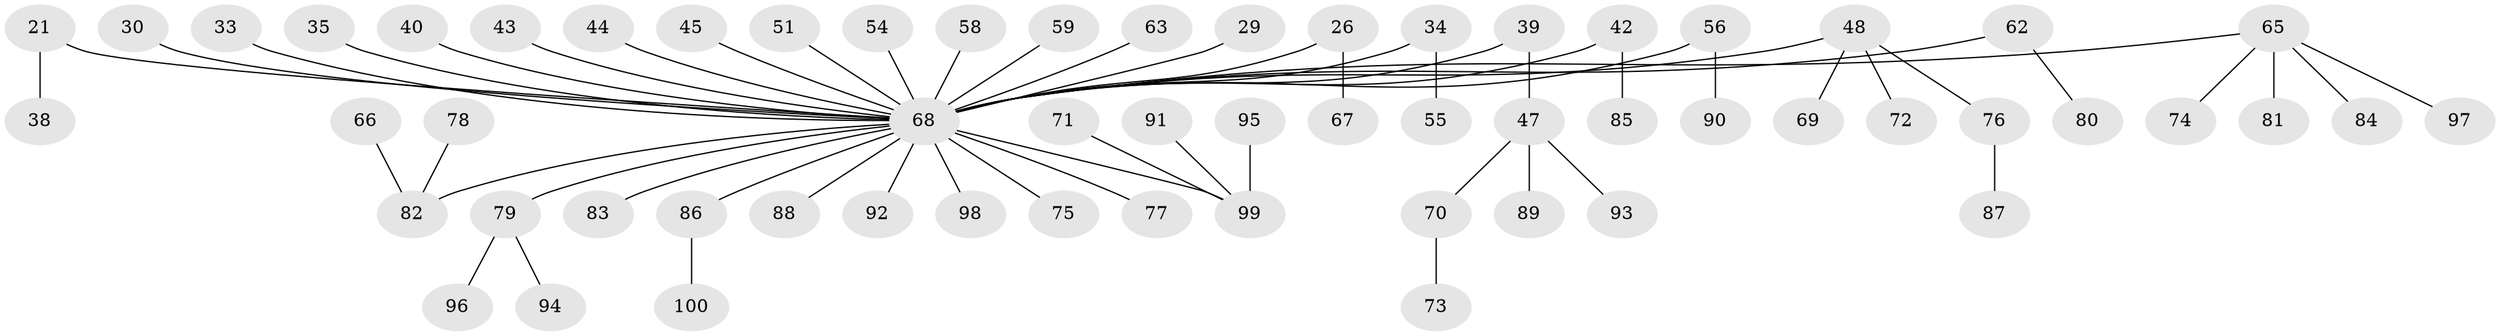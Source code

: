// original degree distribution, {5: 0.03, 3: 0.15, 7: 0.02, 2: 0.22, 4: 0.04, 1: 0.52, 6: 0.02}
// Generated by graph-tools (version 1.1) at 2025/55/03/04/25 21:55:43]
// undirected, 60 vertices, 59 edges
graph export_dot {
graph [start="1"]
  node [color=gray90,style=filled];
  21;
  26;
  29;
  30;
  33;
  34 [super="+31"];
  35;
  38;
  39;
  40;
  42;
  43;
  44;
  45;
  47;
  48 [super="+13"];
  51;
  54;
  55;
  56 [super="+46+41"];
  58;
  59;
  62;
  63;
  65 [super="+16+18"];
  66;
  67;
  68 [super="+6+8+9+22+61+10+12+24+49"];
  69;
  70;
  71;
  72;
  73;
  74;
  75;
  76 [super="+28"];
  77;
  78;
  79 [super="+50"];
  80;
  81;
  82 [super="+52+53+64"];
  83;
  84;
  85;
  86;
  87;
  88;
  89;
  90;
  91;
  92;
  93;
  94;
  95;
  96;
  97;
  98;
  99 [super="+60"];
  100;
  21 -- 38;
  21 -- 68;
  26 -- 67;
  26 -- 68;
  29 -- 68;
  30 -- 68;
  33 -- 68;
  34 -- 55;
  34 -- 68;
  35 -- 68;
  39 -- 47;
  39 -- 68;
  40 -- 68;
  42 -- 85;
  42 -- 68;
  43 -- 68;
  44 -- 68;
  45 -- 68;
  47 -- 70;
  47 -- 89;
  47 -- 93;
  48 -- 68;
  48 -- 69;
  48 -- 72;
  48 -- 76;
  51 -- 68;
  54 -- 68;
  56 -- 90;
  56 -- 68;
  58 -- 68;
  59 -- 68;
  62 -- 80;
  62 -- 68;
  63 -- 68;
  65 -- 74;
  65 -- 81;
  65 -- 84;
  65 -- 68;
  65 -- 97;
  66 -- 82;
  68 -- 83;
  68 -- 86;
  68 -- 92;
  68 -- 98;
  68 -- 77;
  68 -- 75;
  68 -- 79;
  68 -- 82;
  68 -- 88;
  68 -- 99;
  70 -- 73;
  71 -- 99;
  76 -- 87;
  78 -- 82;
  79 -- 94;
  79 -- 96;
  86 -- 100;
  91 -- 99;
  95 -- 99;
}
